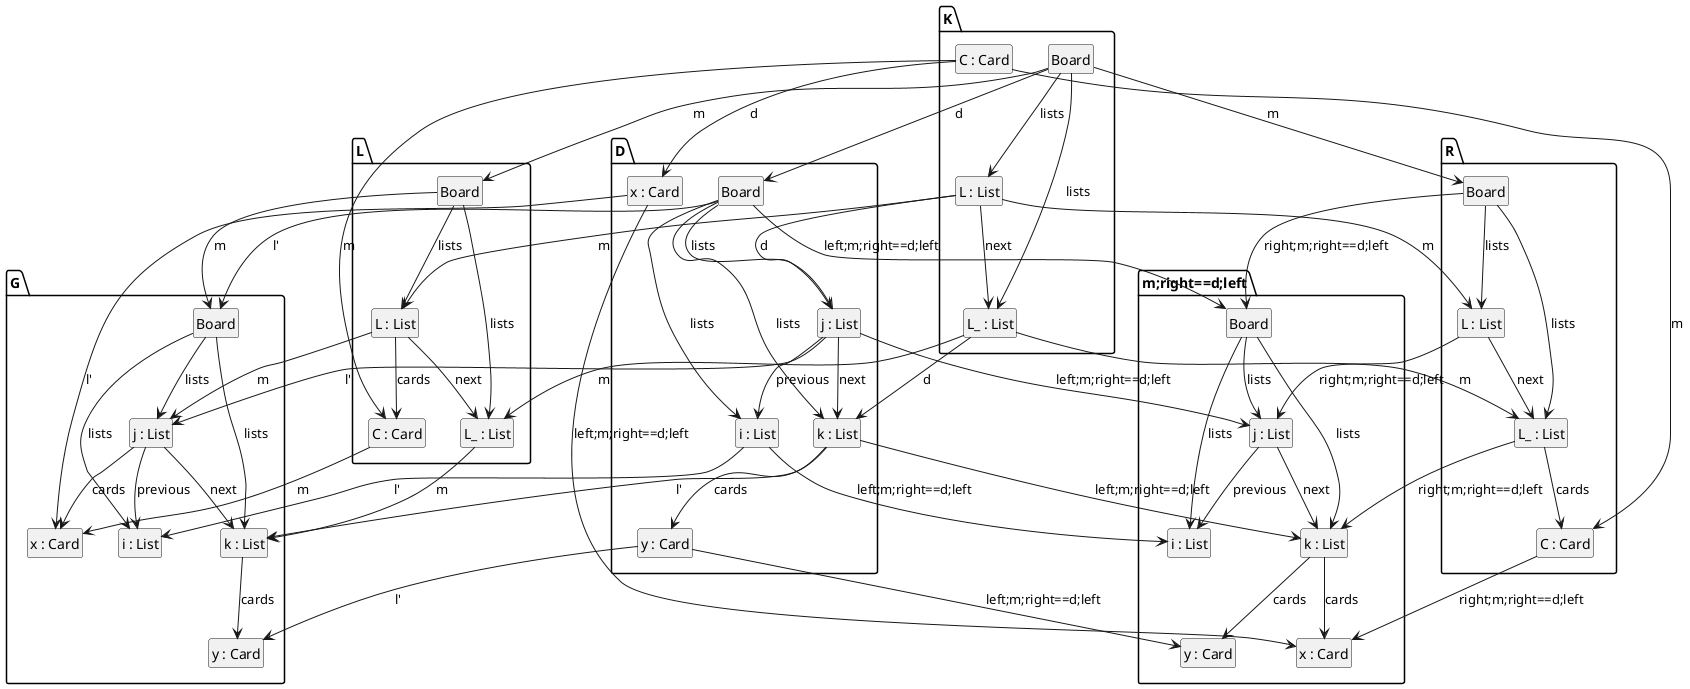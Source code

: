 @startuml
skinparam shadowing false
hide members
hide circle
class "L.Board"
class "L.L : List"
class "L.C : Card"
class "L.L_ : List"
"L.Board"-->"L.L : List" : "lists"
"L.Board"-->"L.L_ : List" : "lists"
"L.L : List"-->"L.L_ : List" : "next"
"L.L : List"-->"L.C : Card" : "cards"
class "K.Board"
class "K.L : List"
class "K.L_ : List"
class "K.C : Card"
"K.Board"-->"K.L : List" : "lists"
"K.Board"-->"K.L_ : List" : "lists"
"K.L : List"-->"K.L_ : List" : "next"
class "R.Board"
class "R.L : List"
class "R.L_ : List"
class "R.C : Card"
"R.Board"-->"R.L : List" : "lists"
"R.Board"-->"R.L_ : List" : "lists"
"R.L : List"-->"R.L_ : List" : "next"
"R.L_ : List"-->"R.C : Card" : "cards"
class "G.Board"
class "G.i : List"
class "G.j : List"
class "G.x : Card"
class "G.k : List"
class "G.y : Card"
"G.Board"-->"G.i : List" : "lists"
"G.Board"-->"G.j : List" : "lists"
"G.Board"-->"G.k : List" : "lists"
"G.j : List"-->"G.i : List" : "previous"
"G.j : List"-->"G.k : List" : "next"
"G.j : List"-->"G.x : Card" : "cards"
"G.k : List"-->"G.y : Card" : "cards"
class "D.i : List"
class "D.y : Card"
class "D.j : List"
class "D.k : List"
class "D.Board"
class "D.x : Card"
"D.Board"-->"D.i : List" : "lists"
"D.j : List"-->"D.i : List" : "previous"
"D.k : List"-->"D.y : Card" : "cards"
"D.Board"-->"D.k : List" : "lists"
"D.j : List"-->"D.k : List" : "next"
"D.Board"-->"D.j : List" : "lists"
class "m;right==d;left.i : List"
class "m;right==d;left.y : Card"
class "m;right==d;left.j : List"
class "m;right==d;left.k : List"
class "m;right==d;left.Board"
class "m;right==d;left.x : Card"
"m;right==d;left.Board"-->"m;right==d;left.i : List" : "lists"
"m;right==d;left.j : List"-->"m;right==d;left.i : List" : "previous"
"m;right==d;left.k : List"-->"m;right==d;left.y : Card" : "cards"
"m;right==d;left.Board"-->"m;right==d;left.k : List" : "lists"
"m;right==d;left.j : List"-->"m;right==d;left.k : List" : "next"
"m;right==d;left.Board"-->"m;right==d;left.j : List" : "lists"
"m;right==d;left.k : List"-->"m;right==d;left.x : Card" : "cards"
"K.Board" --> "L.Board" : "m"
"K.L : List" --> "L.L : List" : "m"
"K.L_ : List" --> "L.L_ : List" : "m"
"K.C : Card" --> "L.C : Card" : "m"
"K.Board" --> "R.Board" : "m"
"K.L : List" --> "R.L : List" : "m"
"K.L_ : List" --> "R.L_ : List" : "m"
"K.C : Card" --> "R.C : Card" : "m"
"L.Board" --> "G.Board" : "m"
"L.L : List" --> "G.j : List" : "m"
"L.C : Card" --> "G.x : Card" : "m"
"L.L_ : List" --> "G.k : List" : "m"
"K.Board" --> "D.Board" : "d"
"K.L : List" --> "D.j : List" : "d"
"K.L_ : List" --> "D.k : List" : "d"
"K.C : Card" --> "D.x : Card" : "d"
"D.i : List" --> "G.i : List" : "l'"
"D.y : Card" --> "G.y : Card" : "l'"
"D.j : List" --> "G.j : List" : "l'"
"D.k : List" --> "G.k : List" : "l'"
"D.Board" --> "G.Board" : "l'"
"D.x : Card" --> "G.x : Card" : "l'"
"D.i : List" --> "m;right==d;left.i : List" : "left;m;right==d;left"
"D.y : Card" --> "m;right==d;left.y : Card" : "left;m;right==d;left"
"D.j : List" --> "m;right==d;left.j : List" : "left;m;right==d;left"
"D.k : List" --> "m;right==d;left.k : List" : "left;m;right==d;left"
"D.Board" --> "m;right==d;left.Board" : "left;m;right==d;left"
"D.x : Card" --> "m;right==d;left.x : Card" : "left;m;right==d;left"
"R.Board" --> "m;right==d;left.Board" : "right;m;right==d;left"
"R.L : List" --> "m;right==d;left.j : List" : "right;m;right==d;left"
"R.L_ : List" --> "m;right==d;left.k : List" : "right;m;right==d;left"
"R.C : Card" --> "m;right==d;left.x : Card" : "right;m;right==d;left"
@enduml
